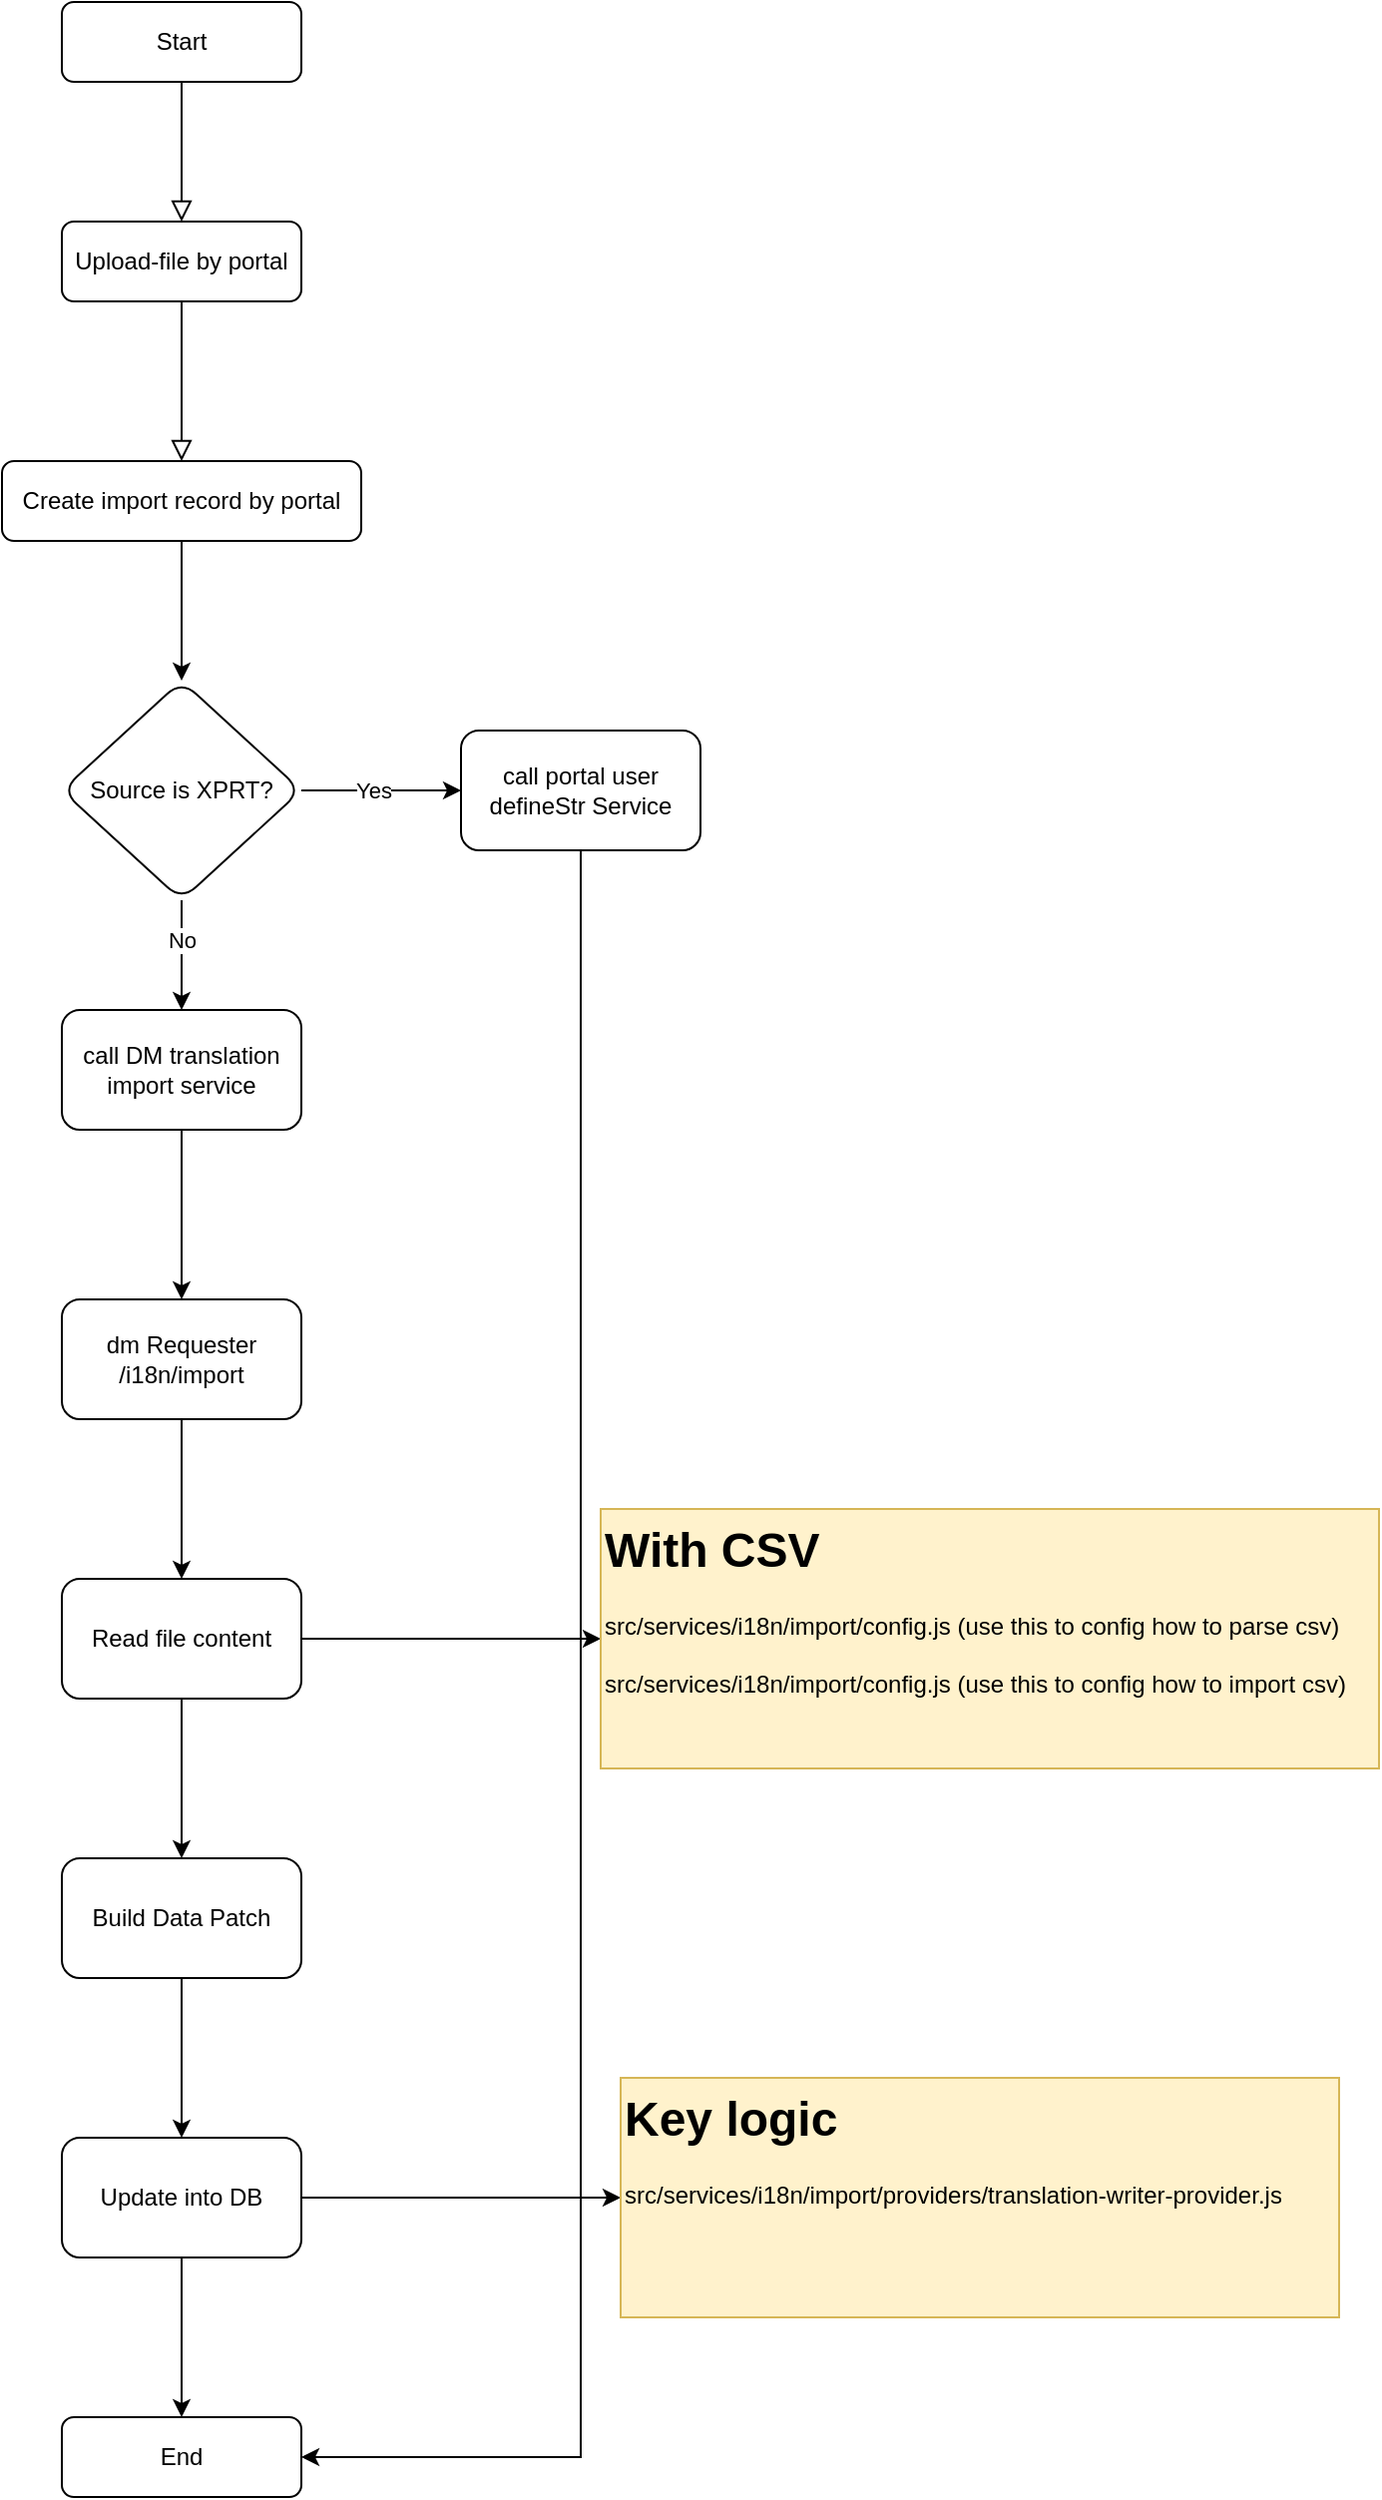 <mxfile version="28.2.5">
  <diagram id="C5RBs43oDa-KdzZeNtuy" name="Page-1">
    <mxGraphModel dx="1234" dy="708" grid="1" gridSize="10" guides="1" tooltips="1" connect="1" arrows="1" fold="1" page="1" pageScale="1" pageWidth="827" pageHeight="1169" math="0" shadow="0">
      <root>
        <mxCell id="WIyWlLk6GJQsqaUBKTNV-0" />
        <mxCell id="WIyWlLk6GJQsqaUBKTNV-1" parent="WIyWlLk6GJQsqaUBKTNV-0" />
        <mxCell id="WIyWlLk6GJQsqaUBKTNV-2" value="" style="rounded=0;html=1;jettySize=auto;orthogonalLoop=1;fontSize=11;endArrow=block;endFill=0;endSize=8;strokeWidth=1;shadow=0;labelBackgroundColor=none;edgeStyle=orthogonalEdgeStyle;entryX=0.5;entryY=0;entryDx=0;entryDy=0;" parent="WIyWlLk6GJQsqaUBKTNV-1" source="WIyWlLk6GJQsqaUBKTNV-3" target="qK-BRQw-bgLw_rElPG87-0" edge="1">
          <mxGeometry relative="1" as="geometry">
            <mxPoint x="220" y="170" as="targetPoint" />
          </mxGeometry>
        </mxCell>
        <mxCell id="WIyWlLk6GJQsqaUBKTNV-3" value="Start" style="rounded=1;whiteSpace=wrap;html=1;fontSize=12;glass=0;strokeWidth=1;shadow=0;" parent="WIyWlLk6GJQsqaUBKTNV-1" vertex="1">
          <mxGeometry x="160" y="80" width="120" height="40" as="geometry" />
        </mxCell>
        <mxCell id="WIyWlLk6GJQsqaUBKTNV-4" value="" style="rounded=0;html=1;jettySize=auto;orthogonalLoop=1;fontSize=11;endArrow=block;endFill=0;endSize=8;strokeWidth=1;shadow=0;labelBackgroundColor=none;edgeStyle=orthogonalEdgeStyle;exitX=0.5;exitY=1;exitDx=0;exitDy=0;entryX=0.5;entryY=0;entryDx=0;entryDy=0;" parent="WIyWlLk6GJQsqaUBKTNV-1" source="qK-BRQw-bgLw_rElPG87-0" target="qK-BRQw-bgLw_rElPG87-1" edge="1">
          <mxGeometry y="20" relative="1" as="geometry">
            <mxPoint as="offset" />
            <mxPoint x="220" y="250" as="sourcePoint" />
            <mxPoint x="220" y="290" as="targetPoint" />
          </mxGeometry>
        </mxCell>
        <mxCell id="WIyWlLk6GJQsqaUBKTNV-11" value="End" style="rounded=1;whiteSpace=wrap;html=1;fontSize=12;glass=0;strokeWidth=1;shadow=0;" parent="WIyWlLk6GJQsqaUBKTNV-1" vertex="1">
          <mxGeometry x="160" y="1290" width="120" height="40" as="geometry" />
        </mxCell>
        <mxCell id="qK-BRQw-bgLw_rElPG87-0" value="Upload-file by portal" style="rounded=1;whiteSpace=wrap;html=1;fontSize=12;glass=0;strokeWidth=1;shadow=0;" vertex="1" parent="WIyWlLk6GJQsqaUBKTNV-1">
          <mxGeometry x="160" y="190" width="120" height="40" as="geometry" />
        </mxCell>
        <mxCell id="qK-BRQw-bgLw_rElPG87-5" value="" style="edgeStyle=orthogonalEdgeStyle;rounded=0;orthogonalLoop=1;jettySize=auto;html=1;" edge="1" parent="WIyWlLk6GJQsqaUBKTNV-1" source="qK-BRQw-bgLw_rElPG87-1" target="qK-BRQw-bgLw_rElPG87-4">
          <mxGeometry relative="1" as="geometry" />
        </mxCell>
        <mxCell id="qK-BRQw-bgLw_rElPG87-1" value="Create import record by portal" style="rounded=1;whiteSpace=wrap;html=1;fontSize=12;glass=0;strokeWidth=1;shadow=0;" vertex="1" parent="WIyWlLk6GJQsqaUBKTNV-1">
          <mxGeometry x="130" y="310" width="180" height="40" as="geometry" />
        </mxCell>
        <mxCell id="qK-BRQw-bgLw_rElPG87-7" value="" style="edgeStyle=orthogonalEdgeStyle;rounded=0;orthogonalLoop=1;jettySize=auto;html=1;" edge="1" parent="WIyWlLk6GJQsqaUBKTNV-1" source="qK-BRQw-bgLw_rElPG87-4" target="qK-BRQw-bgLw_rElPG87-6">
          <mxGeometry relative="1" as="geometry" />
        </mxCell>
        <mxCell id="qK-BRQw-bgLw_rElPG87-11" value="Yes" style="edgeLabel;html=1;align=center;verticalAlign=middle;resizable=0;points=[];" vertex="1" connectable="0" parent="qK-BRQw-bgLw_rElPG87-7">
          <mxGeometry x="-0.1" relative="1" as="geometry">
            <mxPoint as="offset" />
          </mxGeometry>
        </mxCell>
        <mxCell id="qK-BRQw-bgLw_rElPG87-9" value="" style="edgeStyle=orthogonalEdgeStyle;rounded=0;orthogonalLoop=1;jettySize=auto;html=1;" edge="1" parent="WIyWlLk6GJQsqaUBKTNV-1" source="qK-BRQw-bgLw_rElPG87-4" target="qK-BRQw-bgLw_rElPG87-8">
          <mxGeometry relative="1" as="geometry" />
        </mxCell>
        <mxCell id="qK-BRQw-bgLw_rElPG87-12" value="No" style="edgeLabel;html=1;align=center;verticalAlign=middle;resizable=0;points=[];" vertex="1" connectable="0" parent="qK-BRQw-bgLw_rElPG87-9">
          <mxGeometry x="-0.295" relative="1" as="geometry">
            <mxPoint as="offset" />
          </mxGeometry>
        </mxCell>
        <mxCell id="qK-BRQw-bgLw_rElPG87-4" value="Source is XPRT?" style="rhombus;whiteSpace=wrap;html=1;rounded=1;glass=0;strokeWidth=1;shadow=0;" vertex="1" parent="WIyWlLk6GJQsqaUBKTNV-1">
          <mxGeometry x="160" y="420" width="120" height="110" as="geometry" />
        </mxCell>
        <mxCell id="qK-BRQw-bgLw_rElPG87-24" style="edgeStyle=orthogonalEdgeStyle;rounded=0;orthogonalLoop=1;jettySize=auto;html=1;exitX=0.5;exitY=1;exitDx=0;exitDy=0;entryX=1;entryY=0.5;entryDx=0;entryDy=0;" edge="1" parent="WIyWlLk6GJQsqaUBKTNV-1" source="qK-BRQw-bgLw_rElPG87-6" target="WIyWlLk6GJQsqaUBKTNV-11">
          <mxGeometry relative="1" as="geometry" />
        </mxCell>
        <mxCell id="qK-BRQw-bgLw_rElPG87-6" value="call portal user defineStr Service" style="whiteSpace=wrap;html=1;rounded=1;glass=0;strokeWidth=1;shadow=0;" vertex="1" parent="WIyWlLk6GJQsqaUBKTNV-1">
          <mxGeometry x="360" y="445" width="120" height="60" as="geometry" />
        </mxCell>
        <mxCell id="qK-BRQw-bgLw_rElPG87-14" value="" style="edgeStyle=orthogonalEdgeStyle;rounded=0;orthogonalLoop=1;jettySize=auto;html=1;" edge="1" parent="WIyWlLk6GJQsqaUBKTNV-1" source="qK-BRQw-bgLw_rElPG87-8" target="qK-BRQw-bgLw_rElPG87-13">
          <mxGeometry relative="1" as="geometry" />
        </mxCell>
        <mxCell id="qK-BRQw-bgLw_rElPG87-8" value="call DM translation import service" style="whiteSpace=wrap;html=1;rounded=1;glass=0;strokeWidth=1;shadow=0;" vertex="1" parent="WIyWlLk6GJQsqaUBKTNV-1">
          <mxGeometry x="160" y="585" width="120" height="60" as="geometry" />
        </mxCell>
        <mxCell id="qK-BRQw-bgLw_rElPG87-16" value="" style="edgeStyle=orthogonalEdgeStyle;rounded=0;orthogonalLoop=1;jettySize=auto;html=1;" edge="1" parent="WIyWlLk6GJQsqaUBKTNV-1" source="qK-BRQw-bgLw_rElPG87-13" target="qK-BRQw-bgLw_rElPG87-15">
          <mxGeometry relative="1" as="geometry" />
        </mxCell>
        <mxCell id="qK-BRQw-bgLw_rElPG87-13" value="dm Requester /i18n/import" style="whiteSpace=wrap;html=1;rounded=1;glass=0;strokeWidth=1;shadow=0;" vertex="1" parent="WIyWlLk6GJQsqaUBKTNV-1">
          <mxGeometry x="160" y="730" width="120" height="60" as="geometry" />
        </mxCell>
        <mxCell id="qK-BRQw-bgLw_rElPG87-19" value="" style="edgeStyle=orthogonalEdgeStyle;rounded=0;orthogonalLoop=1;jettySize=auto;html=1;" edge="1" parent="WIyWlLk6GJQsqaUBKTNV-1" source="qK-BRQw-bgLw_rElPG87-15" target="qK-BRQw-bgLw_rElPG87-18">
          <mxGeometry relative="1" as="geometry" />
        </mxCell>
        <mxCell id="qK-BRQw-bgLw_rElPG87-27" style="edgeStyle=orthogonalEdgeStyle;rounded=0;orthogonalLoop=1;jettySize=auto;html=1;exitX=1;exitY=0.5;exitDx=0;exitDy=0;entryX=0;entryY=0.5;entryDx=0;entryDy=0;" edge="1" parent="WIyWlLk6GJQsqaUBKTNV-1" source="qK-BRQw-bgLw_rElPG87-15" target="qK-BRQw-bgLw_rElPG87-26">
          <mxGeometry relative="1" as="geometry" />
        </mxCell>
        <mxCell id="qK-BRQw-bgLw_rElPG87-15" value="Read file content" style="whiteSpace=wrap;html=1;rounded=1;glass=0;strokeWidth=1;shadow=0;" vertex="1" parent="WIyWlLk6GJQsqaUBKTNV-1">
          <mxGeometry x="160" y="870" width="120" height="60" as="geometry" />
        </mxCell>
        <mxCell id="qK-BRQw-bgLw_rElPG87-21" value="" style="edgeStyle=orthogonalEdgeStyle;rounded=0;orthogonalLoop=1;jettySize=auto;html=1;" edge="1" parent="WIyWlLk6GJQsqaUBKTNV-1" source="qK-BRQw-bgLw_rElPG87-18" target="qK-BRQw-bgLw_rElPG87-20">
          <mxGeometry relative="1" as="geometry" />
        </mxCell>
        <mxCell id="qK-BRQw-bgLw_rElPG87-18" value="Build Data Patch" style="whiteSpace=wrap;html=1;rounded=1;glass=0;strokeWidth=1;shadow=0;" vertex="1" parent="WIyWlLk6GJQsqaUBKTNV-1">
          <mxGeometry x="160" y="1010" width="120" height="60" as="geometry" />
        </mxCell>
        <mxCell id="qK-BRQw-bgLw_rElPG87-23" value="" style="edgeStyle=orthogonalEdgeStyle;rounded=0;orthogonalLoop=1;jettySize=auto;html=1;" edge="1" parent="WIyWlLk6GJQsqaUBKTNV-1" source="qK-BRQw-bgLw_rElPG87-20" target="WIyWlLk6GJQsqaUBKTNV-11">
          <mxGeometry relative="1" as="geometry" />
        </mxCell>
        <mxCell id="qK-BRQw-bgLw_rElPG87-25" style="edgeStyle=orthogonalEdgeStyle;rounded=0;orthogonalLoop=1;jettySize=auto;html=1;exitX=1;exitY=0.5;exitDx=0;exitDy=0;" edge="1" parent="WIyWlLk6GJQsqaUBKTNV-1" source="qK-BRQw-bgLw_rElPG87-20" target="qK-BRQw-bgLw_rElPG87-22">
          <mxGeometry relative="1" as="geometry" />
        </mxCell>
        <mxCell id="qK-BRQw-bgLw_rElPG87-20" value="Update into DB" style="whiteSpace=wrap;html=1;rounded=1;glass=0;strokeWidth=1;shadow=0;" vertex="1" parent="WIyWlLk6GJQsqaUBKTNV-1">
          <mxGeometry x="160" y="1150" width="120" height="60" as="geometry" />
        </mxCell>
        <mxCell id="qK-BRQw-bgLw_rElPG87-22" value="&lt;h1 style=&quot;margin-top: 0px;&quot;&gt;Key logic&lt;/h1&gt;&lt;p&gt;src/services/i18n/import/providers/translation-writer-provider.js&lt;/p&gt;" style="text;html=1;whiteSpace=wrap;overflow=hidden;rounded=0;fillColor=#fff2cc;strokeColor=#d6b656;" vertex="1" parent="WIyWlLk6GJQsqaUBKTNV-1">
          <mxGeometry x="440" y="1120" width="360" height="120" as="geometry" />
        </mxCell>
        <mxCell id="qK-BRQw-bgLw_rElPG87-26" value="&lt;h1 style=&quot;margin-top: 0px;&quot;&gt;With CSV&lt;/h1&gt;&lt;p&gt;src/services/i18n/import/config.js (use this to config how to parse csv)&lt;br&gt;&lt;br&gt;src/services/i18n/import/config.js (use this to config how to import csv)&lt;/p&gt;" style="text;html=1;whiteSpace=wrap;overflow=hidden;rounded=0;fillColor=#fff2cc;strokeColor=#d6b656;" vertex="1" parent="WIyWlLk6GJQsqaUBKTNV-1">
          <mxGeometry x="430" y="835" width="390" height="130" as="geometry" />
        </mxCell>
      </root>
    </mxGraphModel>
  </diagram>
</mxfile>
